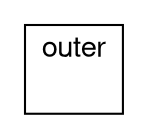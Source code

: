 digraph unix {
  graph [nodesep = 0.25; ranksep=1];
  fontname="Helvetica,Arial,sans-serif"
  node [fontname="Helvetica,Arial,sans-serif"]
  edge [fontname="Helvetica,Arial,sans-serif"]
  subgraph cluster_outer_6 {
    label = "outer"; // scope
    invisible [label = "", shape = point, style=invis]; // outer
    
  }
}
